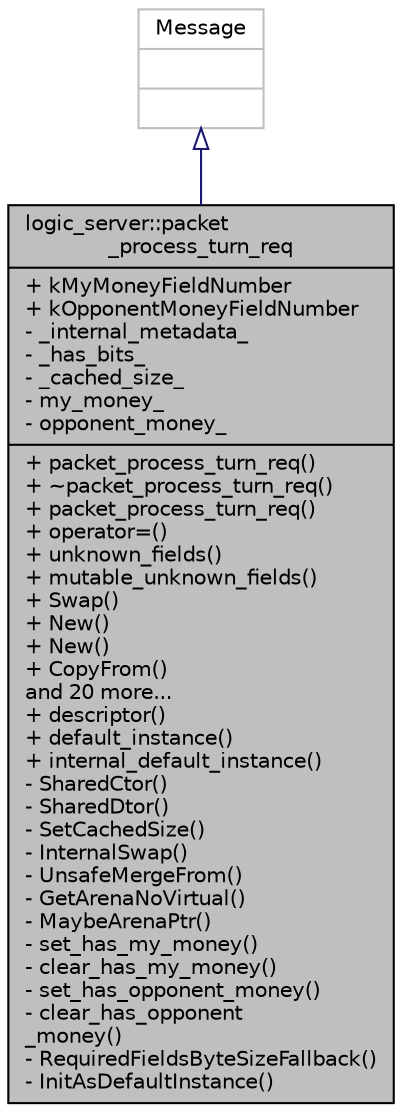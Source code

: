 digraph "logic_server::packet_process_turn_req"
{
  edge [fontname="Helvetica",fontsize="10",labelfontname="Helvetica",labelfontsize="10"];
  node [fontname="Helvetica",fontsize="10",shape=record];
  Node0 [label="{logic_server::packet\l_process_turn_req\n|+ kMyMoneyFieldNumber\l+ kOpponentMoneyFieldNumber\l- _internal_metadata_\l- _has_bits_\l- _cached_size_\l- my_money_\l- opponent_money_\l|+ packet_process_turn_req()\l+ ~packet_process_turn_req()\l+ packet_process_turn_req()\l+ operator=()\l+ unknown_fields()\l+ mutable_unknown_fields()\l+ Swap()\l+ New()\l+ New()\l+ CopyFrom()\land 20 more...\l+ descriptor()\l+ default_instance()\l+ internal_default_instance()\l- SharedCtor()\l- SharedDtor()\l- SetCachedSize()\l- InternalSwap()\l- UnsafeMergeFrom()\l- GetArenaNoVirtual()\l- MaybeArenaPtr()\l- set_has_my_money()\l- clear_has_my_money()\l- set_has_opponent_money()\l- clear_has_opponent\l_money()\l- RequiredFieldsByteSizeFallback()\l- InitAsDefaultInstance()\l}",height=0.2,width=0.4,color="black", fillcolor="grey75", style="filled", fontcolor="black"];
  Node1 -> Node0 [dir="back",color="midnightblue",fontsize="10",style="solid",arrowtail="onormal",fontname="Helvetica"];
  Node1 [label="{Message\n||}",height=0.2,width=0.4,color="grey75", fillcolor="white", style="filled"];
}
